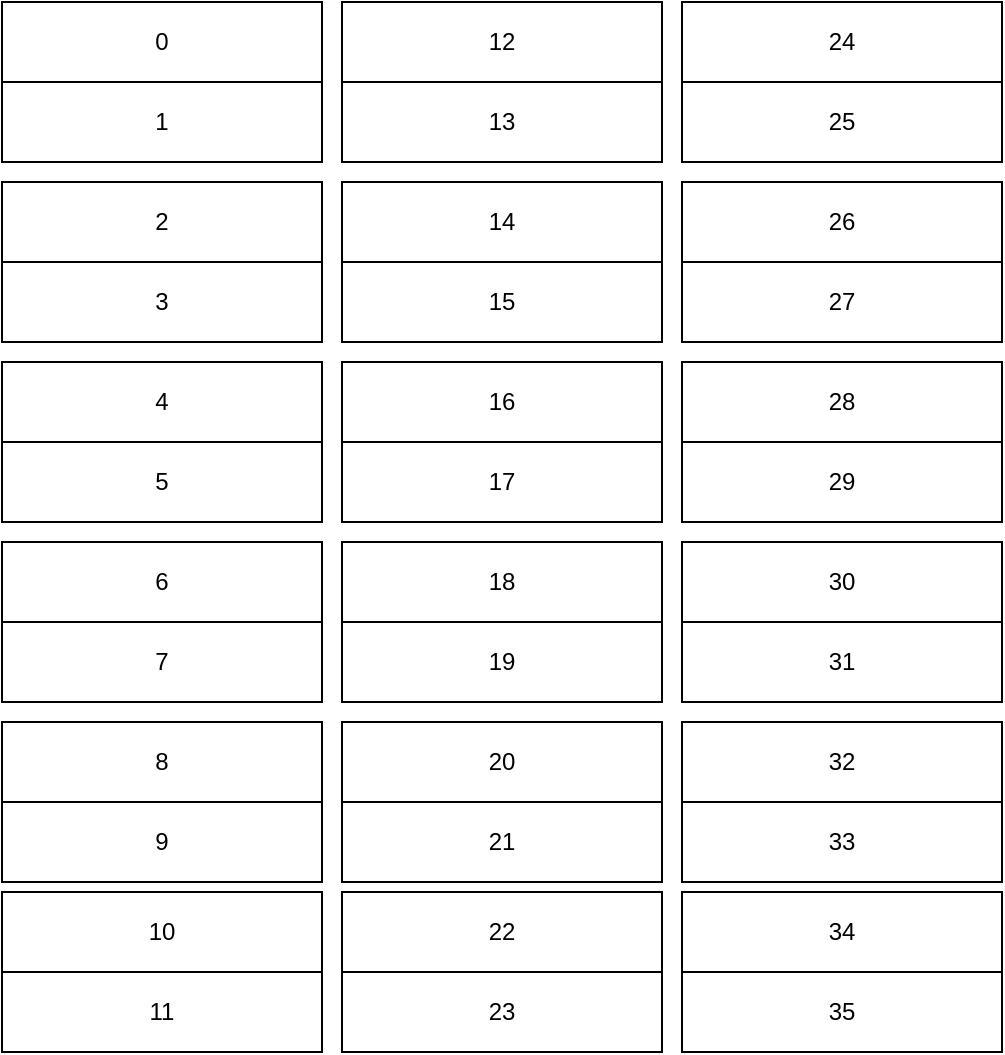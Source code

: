 <mxfile version="24.8.6">
  <diagram name="Page-1" id="zh8YsgOvJHd04u_SlwS_">
    <mxGraphModel dx="642" dy="703" grid="1" gridSize="10" guides="1" tooltips="1" connect="1" arrows="1" fold="1" page="1" pageScale="1" pageWidth="827" pageHeight="1169" math="0" shadow="0">
      <root>
        <mxCell id="0" />
        <mxCell id="1" parent="0" />
        <mxCell id="KcI2F709o0cNDK-86Cy3-1" value="4" style="rounded=0;whiteSpace=wrap;html=1;" vertex="1" parent="1">
          <mxGeometry x="240" y="320" width="160" height="40" as="geometry" />
        </mxCell>
        <mxCell id="KcI2F709o0cNDK-86Cy3-2" value="5" style="rounded=0;whiteSpace=wrap;html=1;" vertex="1" parent="1">
          <mxGeometry x="240" y="360" width="160" height="40" as="geometry" />
        </mxCell>
        <mxCell id="KcI2F709o0cNDK-86Cy3-4" value="6" style="rounded=0;whiteSpace=wrap;html=1;" vertex="1" parent="1">
          <mxGeometry x="240" y="410" width="160" height="40" as="geometry" />
        </mxCell>
        <mxCell id="KcI2F709o0cNDK-86Cy3-5" value="7" style="rounded=0;whiteSpace=wrap;html=1;" vertex="1" parent="1">
          <mxGeometry x="240" y="450" width="160" height="40" as="geometry" />
        </mxCell>
        <mxCell id="KcI2F709o0cNDK-86Cy3-6" value="8" style="rounded=0;whiteSpace=wrap;html=1;" vertex="1" parent="1">
          <mxGeometry x="240" y="500" width="160" height="40" as="geometry" />
        </mxCell>
        <mxCell id="KcI2F709o0cNDK-86Cy3-7" value="9" style="rounded=0;whiteSpace=wrap;html=1;" vertex="1" parent="1">
          <mxGeometry x="240" y="540" width="160" height="40" as="geometry" />
        </mxCell>
        <mxCell id="KcI2F709o0cNDK-86Cy3-8" value="2" style="rounded=0;whiteSpace=wrap;html=1;" vertex="1" parent="1">
          <mxGeometry x="240" y="230" width="160" height="40" as="geometry" />
        </mxCell>
        <mxCell id="KcI2F709o0cNDK-86Cy3-9" value="3" style="rounded=0;whiteSpace=wrap;html=1;" vertex="1" parent="1">
          <mxGeometry x="240" y="270" width="160" height="40" as="geometry" />
        </mxCell>
        <mxCell id="KcI2F709o0cNDK-86Cy3-10" value="0" style="rounded=0;whiteSpace=wrap;html=1;" vertex="1" parent="1">
          <mxGeometry x="240" y="140" width="160" height="40" as="geometry" />
        </mxCell>
        <mxCell id="KcI2F709o0cNDK-86Cy3-11" value="1" style="rounded=0;whiteSpace=wrap;html=1;" vertex="1" parent="1">
          <mxGeometry x="240" y="180" width="160" height="40" as="geometry" />
        </mxCell>
        <mxCell id="KcI2F709o0cNDK-86Cy3-12" value="10" style="rounded=0;whiteSpace=wrap;html=1;" vertex="1" parent="1">
          <mxGeometry x="240" y="585" width="160" height="40" as="geometry" />
        </mxCell>
        <mxCell id="KcI2F709o0cNDK-86Cy3-13" value="11" style="rounded=0;whiteSpace=wrap;html=1;" vertex="1" parent="1">
          <mxGeometry x="240" y="625" width="160" height="40" as="geometry" />
        </mxCell>
        <mxCell id="KcI2F709o0cNDK-86Cy3-14" value="16" style="rounded=0;whiteSpace=wrap;html=1;" vertex="1" parent="1">
          <mxGeometry x="410" y="320" width="160" height="40" as="geometry" />
        </mxCell>
        <mxCell id="KcI2F709o0cNDK-86Cy3-15" value="17" style="rounded=0;whiteSpace=wrap;html=1;" vertex="1" parent="1">
          <mxGeometry x="410" y="360" width="160" height="40" as="geometry" />
        </mxCell>
        <mxCell id="KcI2F709o0cNDK-86Cy3-16" value="18" style="rounded=0;whiteSpace=wrap;html=1;" vertex="1" parent="1">
          <mxGeometry x="410" y="410" width="160" height="40" as="geometry" />
        </mxCell>
        <mxCell id="KcI2F709o0cNDK-86Cy3-17" value="19" style="rounded=0;whiteSpace=wrap;html=1;" vertex="1" parent="1">
          <mxGeometry x="410" y="450" width="160" height="40" as="geometry" />
        </mxCell>
        <mxCell id="KcI2F709o0cNDK-86Cy3-18" value="20" style="rounded=0;whiteSpace=wrap;html=1;" vertex="1" parent="1">
          <mxGeometry x="410" y="500" width="160" height="40" as="geometry" />
        </mxCell>
        <mxCell id="KcI2F709o0cNDK-86Cy3-19" value="21" style="rounded=0;whiteSpace=wrap;html=1;" vertex="1" parent="1">
          <mxGeometry x="410" y="540" width="160" height="40" as="geometry" />
        </mxCell>
        <mxCell id="KcI2F709o0cNDK-86Cy3-20" value="14" style="rounded=0;whiteSpace=wrap;html=1;" vertex="1" parent="1">
          <mxGeometry x="410" y="230" width="160" height="40" as="geometry" />
        </mxCell>
        <mxCell id="KcI2F709o0cNDK-86Cy3-21" value="15" style="rounded=0;whiteSpace=wrap;html=1;" vertex="1" parent="1">
          <mxGeometry x="410" y="270" width="160" height="40" as="geometry" />
        </mxCell>
        <mxCell id="KcI2F709o0cNDK-86Cy3-22" value="12" style="rounded=0;whiteSpace=wrap;html=1;" vertex="1" parent="1">
          <mxGeometry x="410" y="140" width="160" height="40" as="geometry" />
        </mxCell>
        <mxCell id="KcI2F709o0cNDK-86Cy3-23" value="13" style="rounded=0;whiteSpace=wrap;html=1;" vertex="1" parent="1">
          <mxGeometry x="410" y="180" width="160" height="40" as="geometry" />
        </mxCell>
        <mxCell id="KcI2F709o0cNDK-86Cy3-24" value="22" style="rounded=0;whiteSpace=wrap;html=1;" vertex="1" parent="1">
          <mxGeometry x="410" y="585" width="160" height="40" as="geometry" />
        </mxCell>
        <mxCell id="KcI2F709o0cNDK-86Cy3-25" value="23" style="rounded=0;whiteSpace=wrap;html=1;" vertex="1" parent="1">
          <mxGeometry x="410" y="625" width="160" height="40" as="geometry" />
        </mxCell>
        <mxCell id="KcI2F709o0cNDK-86Cy3-26" value="28" style="rounded=0;whiteSpace=wrap;html=1;" vertex="1" parent="1">
          <mxGeometry x="580" y="320" width="160" height="40" as="geometry" />
        </mxCell>
        <mxCell id="KcI2F709o0cNDK-86Cy3-27" value="29" style="rounded=0;whiteSpace=wrap;html=1;" vertex="1" parent="1">
          <mxGeometry x="580" y="360" width="160" height="40" as="geometry" />
        </mxCell>
        <mxCell id="KcI2F709o0cNDK-86Cy3-28" value="30" style="rounded=0;whiteSpace=wrap;html=1;" vertex="1" parent="1">
          <mxGeometry x="580" y="410" width="160" height="40" as="geometry" />
        </mxCell>
        <mxCell id="KcI2F709o0cNDK-86Cy3-29" value="31" style="rounded=0;whiteSpace=wrap;html=1;" vertex="1" parent="1">
          <mxGeometry x="580" y="450" width="160" height="40" as="geometry" />
        </mxCell>
        <mxCell id="KcI2F709o0cNDK-86Cy3-30" value="32" style="rounded=0;whiteSpace=wrap;html=1;" vertex="1" parent="1">
          <mxGeometry x="580" y="500" width="160" height="40" as="geometry" />
        </mxCell>
        <mxCell id="KcI2F709o0cNDK-86Cy3-31" value="33" style="rounded=0;whiteSpace=wrap;html=1;" vertex="1" parent="1">
          <mxGeometry x="580" y="540" width="160" height="40" as="geometry" />
        </mxCell>
        <mxCell id="KcI2F709o0cNDK-86Cy3-32" value="26" style="rounded=0;whiteSpace=wrap;html=1;" vertex="1" parent="1">
          <mxGeometry x="580" y="230" width="160" height="40" as="geometry" />
        </mxCell>
        <mxCell id="KcI2F709o0cNDK-86Cy3-33" value="27" style="rounded=0;whiteSpace=wrap;html=1;" vertex="1" parent="1">
          <mxGeometry x="580" y="270" width="160" height="40" as="geometry" />
        </mxCell>
        <mxCell id="KcI2F709o0cNDK-86Cy3-34" value="24" style="rounded=0;whiteSpace=wrap;html=1;" vertex="1" parent="1">
          <mxGeometry x="580" y="140" width="160" height="40" as="geometry" />
        </mxCell>
        <mxCell id="KcI2F709o0cNDK-86Cy3-35" value="25" style="rounded=0;whiteSpace=wrap;html=1;" vertex="1" parent="1">
          <mxGeometry x="580" y="180" width="160" height="40" as="geometry" />
        </mxCell>
        <mxCell id="KcI2F709o0cNDK-86Cy3-36" value="34" style="rounded=0;whiteSpace=wrap;html=1;" vertex="1" parent="1">
          <mxGeometry x="580" y="585" width="160" height="40" as="geometry" />
        </mxCell>
        <mxCell id="KcI2F709o0cNDK-86Cy3-37" value="35" style="rounded=0;whiteSpace=wrap;html=1;" vertex="1" parent="1">
          <mxGeometry x="580" y="625" width="160" height="40" as="geometry" />
        </mxCell>
      </root>
    </mxGraphModel>
  </diagram>
</mxfile>

